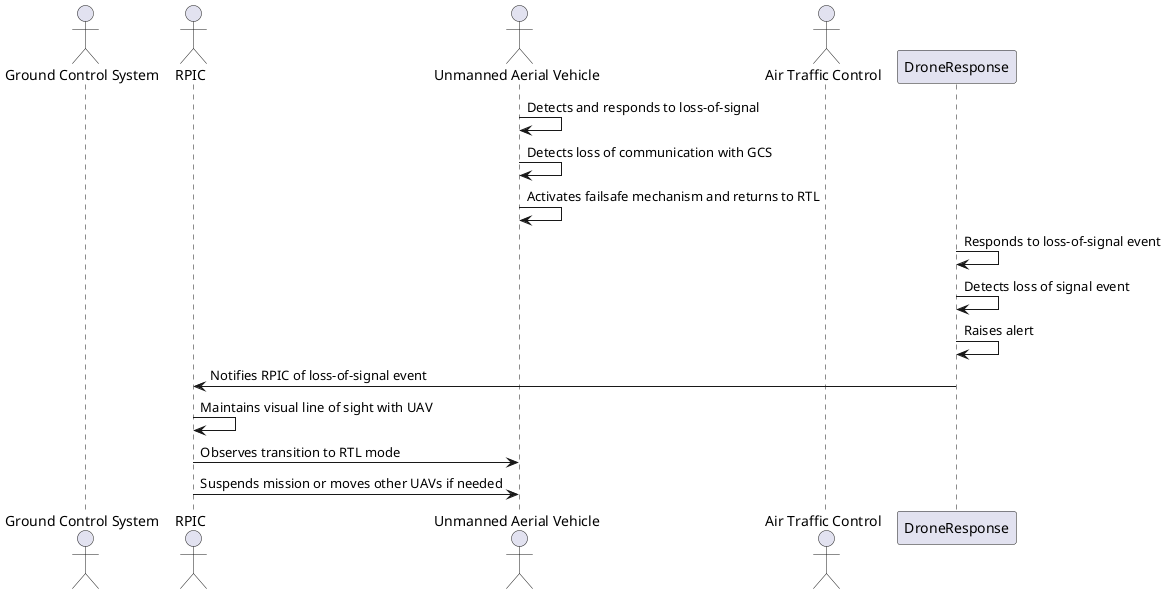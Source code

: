 @startuml "Loss of Signal Sequence Diagram"

actor "Ground Control System" as GCS
actor RPIC
actor "Unmanned Aerial Vehicle" as UAV
actor "Air Traffic Control" as ATC

UAV -> UAV: Detects and responds to loss-of-signal
UAV -> UAV: Detects loss of communication with GCS
UAV -> UAV: Activates failsafe mechanism and returns to RTL

DroneResponse -> DroneResponse: Responds to loss-of-signal event
DroneResponse -> DroneResponse: Detects loss of signal event
DroneResponse -> DroneResponse: Raises alert
DroneResponse -> RPIC: Notifies RPIC of loss-of-signal event

RPIC -> RPIC: Maintains visual line of sight with UAV
RPIC -> UAV: Observes transition to RTL mode
RPIC -> UAV: Suspends mission or moves other UAVs if needed

@enduml

